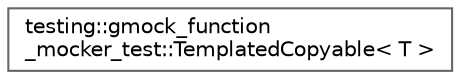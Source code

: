 digraph "Graphical Class Hierarchy"
{
 // LATEX_PDF_SIZE
  bgcolor="transparent";
  edge [fontname=Helvetica,fontsize=10,labelfontname=Helvetica,labelfontsize=10];
  node [fontname=Helvetica,fontsize=10,shape=box,height=0.2,width=0.4];
  rankdir="LR";
  Node0 [id="Node000000",label="testing::gmock_function\l_mocker_test::TemplatedCopyable\< T \>",height=0.2,width=0.4,color="grey40", fillcolor="white", style="filled",URL="$classtesting_1_1gmock__function__mocker__test_1_1TemplatedCopyable.html",tooltip=" "];
}
